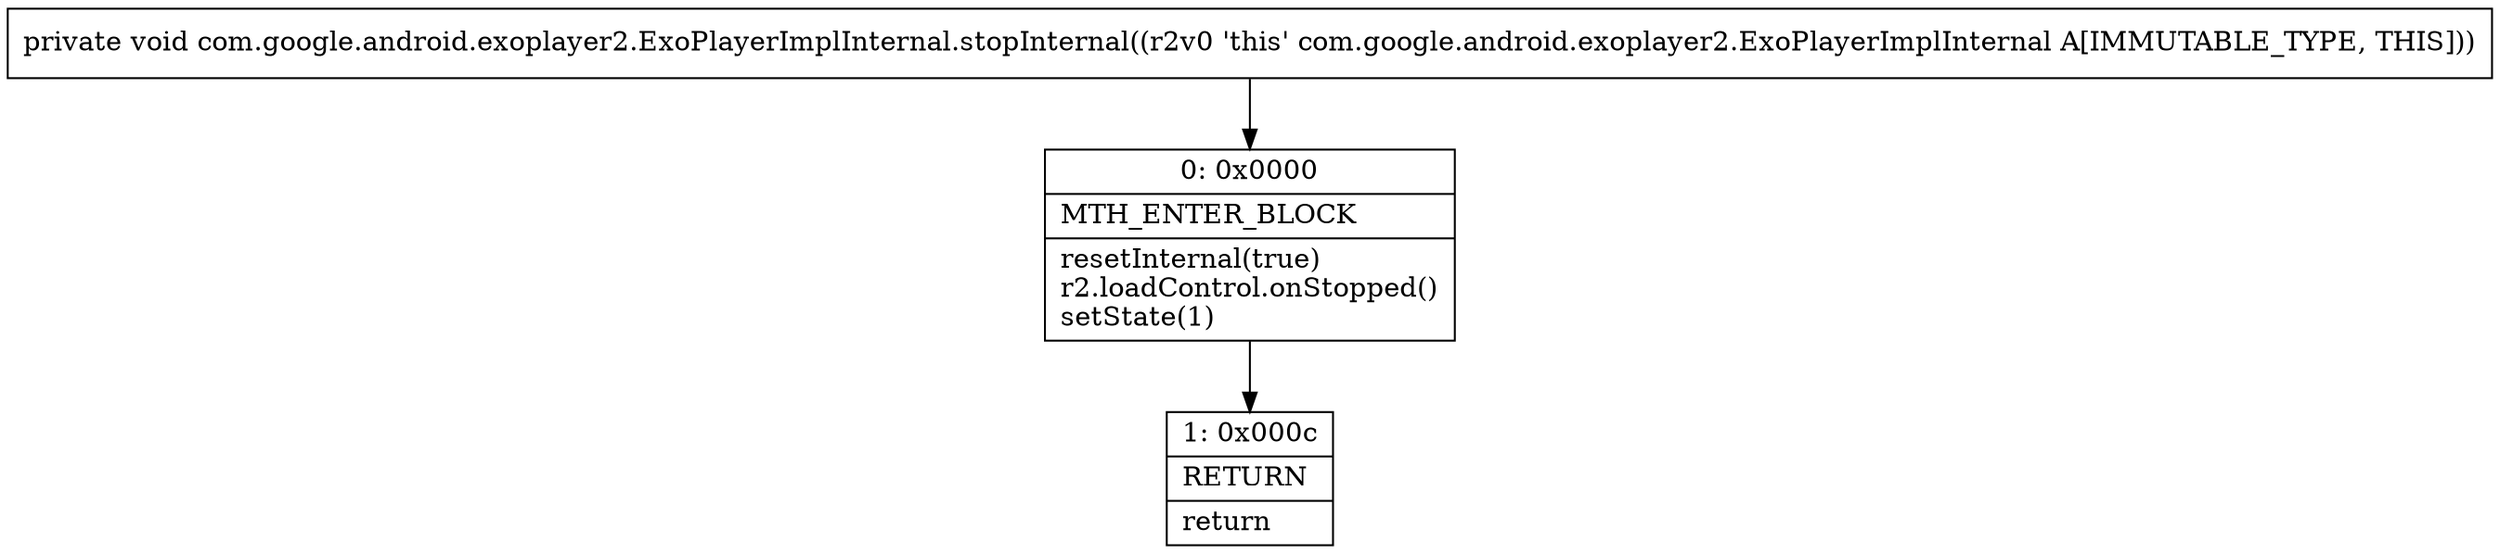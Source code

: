 digraph "CFG forcom.google.android.exoplayer2.ExoPlayerImplInternal.stopInternal()V" {
Node_0 [shape=record,label="{0\:\ 0x0000|MTH_ENTER_BLOCK\l|resetInternal(true)\lr2.loadControl.onStopped()\lsetState(1)\l}"];
Node_1 [shape=record,label="{1\:\ 0x000c|RETURN\l|return\l}"];
MethodNode[shape=record,label="{private void com.google.android.exoplayer2.ExoPlayerImplInternal.stopInternal((r2v0 'this' com.google.android.exoplayer2.ExoPlayerImplInternal A[IMMUTABLE_TYPE, THIS])) }"];
MethodNode -> Node_0;
Node_0 -> Node_1;
}

